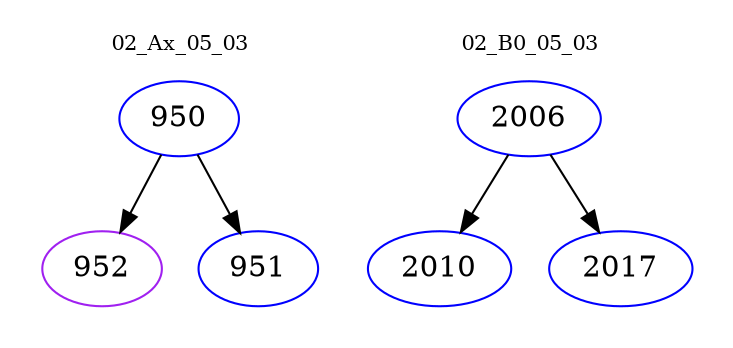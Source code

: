 digraph{
subgraph cluster_0 {
color = white
label = "02_Ax_05_03";
fontsize=10;
T0_950 [label="950", color="blue"]
T0_950 -> T0_952 [color="black"]
T0_952 [label="952", color="purple"]
T0_950 -> T0_951 [color="black"]
T0_951 [label="951", color="blue"]
}
subgraph cluster_1 {
color = white
label = "02_B0_05_03";
fontsize=10;
T1_2006 [label="2006", color="blue"]
T1_2006 -> T1_2010 [color="black"]
T1_2010 [label="2010", color="blue"]
T1_2006 -> T1_2017 [color="black"]
T1_2017 [label="2017", color="blue"]
}
}
